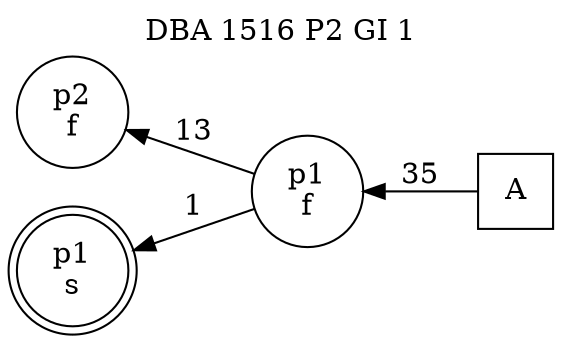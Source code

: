digraph DBA_1516_P2_GI_1_GOOD {
labelloc="tl"
label= " DBA 1516 P2 GI 1 "
rankdir="RL";
graph [ size=" 10 , 10 !"]

"A" [shape="square" label="A"]
"p1_f" [shape="circle" label="p1
f"]
"p2_f" [shape="circle" label="p2
f"]
"p1_s" [shape="doublecircle" label="p1
s"]
"A" -> "p1_f" [ label=35]
"p1_f" -> "p2_f" [ label=13]
"p1_f" -> "p1_s" [ label=1]
}
